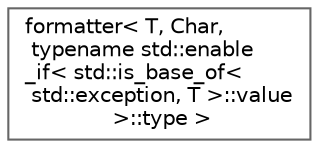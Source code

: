 digraph "类继承关系图"
{
 // LATEX_PDF_SIZE
  bgcolor="transparent";
  edge [fontname=Helvetica,fontsize=10,labelfontname=Helvetica,labelfontsize=10];
  node [fontname=Helvetica,fontsize=10,shape=box,height=0.2,width=0.4];
  rankdir="LR";
  Node0 [id="Node000000",label="formatter\< T, Char,\l typename std::enable\l_if\< std::is_base_of\<\l std::exception, T \>::value\l \>::type \>",height=0.2,width=0.4,color="grey40", fillcolor="white", style="filled",URL="$structformatter_3_01_t_00_01_char_00_01typename_01std_1_1enable__if_3_01std_1_1is__base__of_3_01b47eaaf99fbf33a17b7cbf4743bf7b8e.html",tooltip=" "];
}
